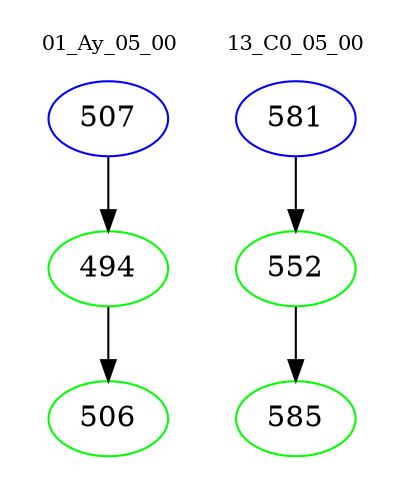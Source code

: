 digraph{
subgraph cluster_0 {
color = white
label = "01_Ay_05_00";
fontsize=10;
T0_507 [label="507", color="blue"]
T0_507 -> T0_494 [color="black"]
T0_494 [label="494", color="green"]
T0_494 -> T0_506 [color="black"]
T0_506 [label="506", color="green"]
}
subgraph cluster_1 {
color = white
label = "13_C0_05_00";
fontsize=10;
T1_581 [label="581", color="blue"]
T1_581 -> T1_552 [color="black"]
T1_552 [label="552", color="green"]
T1_552 -> T1_585 [color="black"]
T1_585 [label="585", color="green"]
}
}
